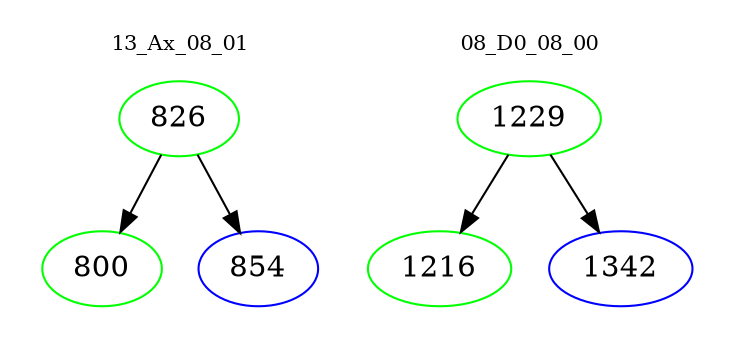 digraph{
subgraph cluster_0 {
color = white
label = "13_Ax_08_01";
fontsize=10;
T0_826 [label="826", color="green"]
T0_826 -> T0_800 [color="black"]
T0_800 [label="800", color="green"]
T0_826 -> T0_854 [color="black"]
T0_854 [label="854", color="blue"]
}
subgraph cluster_1 {
color = white
label = "08_D0_08_00";
fontsize=10;
T1_1229 [label="1229", color="green"]
T1_1229 -> T1_1216 [color="black"]
T1_1216 [label="1216", color="green"]
T1_1229 -> T1_1342 [color="black"]
T1_1342 [label="1342", color="blue"]
}
}
